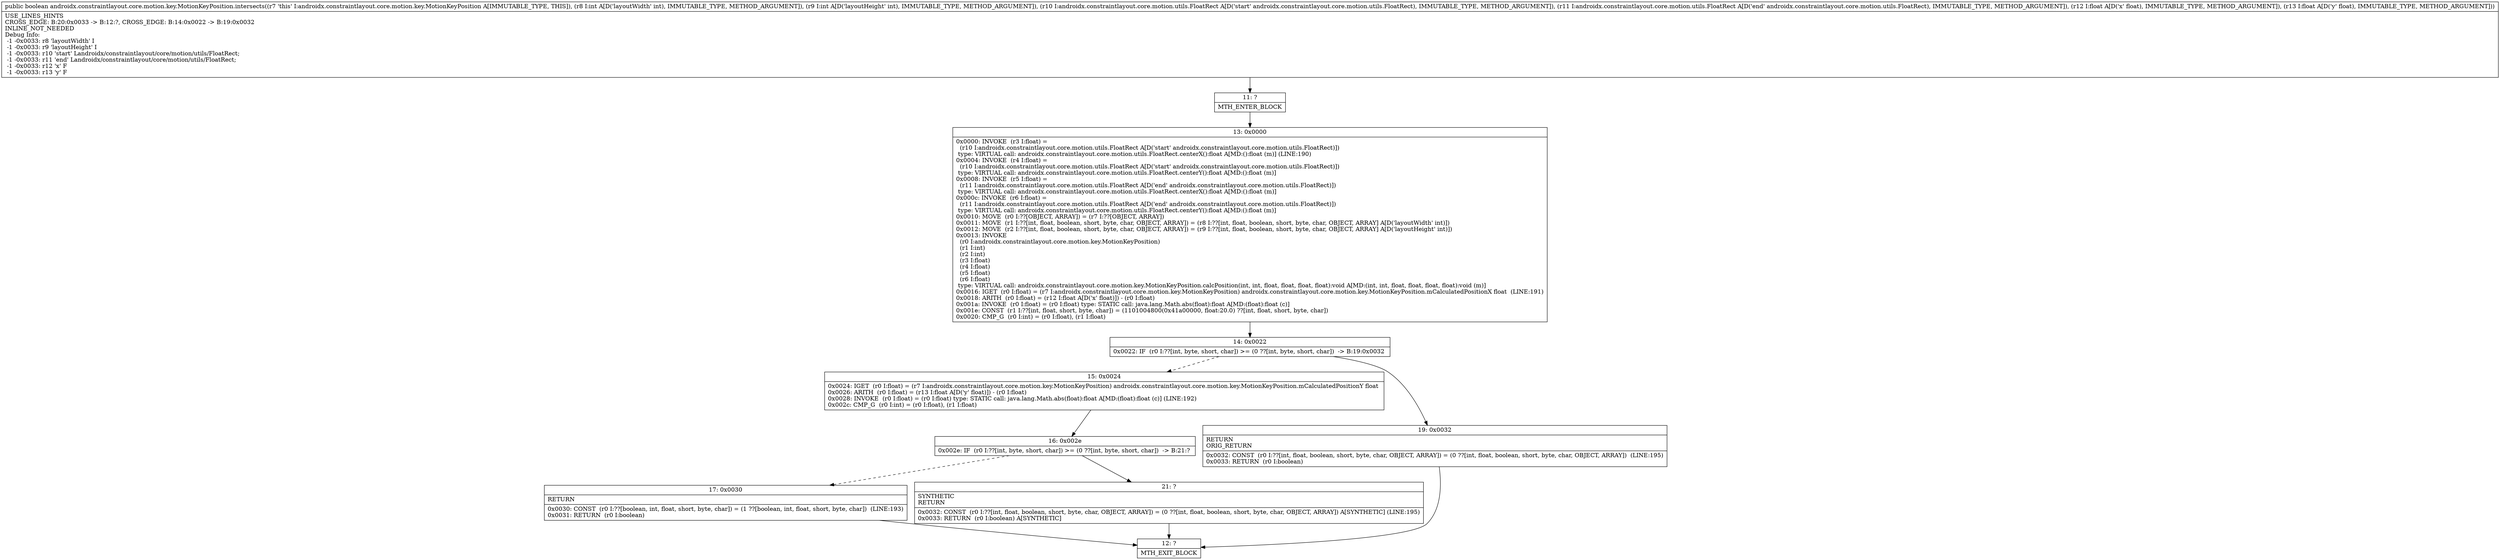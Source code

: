 digraph "CFG forandroidx.constraintlayout.core.motion.key.MotionKeyPosition.intersects(IILandroidx\/constraintlayout\/core\/motion\/utils\/FloatRect;Landroidx\/constraintlayout\/core\/motion\/utils\/FloatRect;FF)Z" {
Node_11 [shape=record,label="{11\:\ ?|MTH_ENTER_BLOCK\l}"];
Node_13 [shape=record,label="{13\:\ 0x0000|0x0000: INVOKE  (r3 I:float) = \l  (r10 I:androidx.constraintlayout.core.motion.utils.FloatRect A[D('start' androidx.constraintlayout.core.motion.utils.FloatRect)])\l type: VIRTUAL call: androidx.constraintlayout.core.motion.utils.FloatRect.centerX():float A[MD:():float (m)] (LINE:190)\l0x0004: INVOKE  (r4 I:float) = \l  (r10 I:androidx.constraintlayout.core.motion.utils.FloatRect A[D('start' androidx.constraintlayout.core.motion.utils.FloatRect)])\l type: VIRTUAL call: androidx.constraintlayout.core.motion.utils.FloatRect.centerY():float A[MD:():float (m)]\l0x0008: INVOKE  (r5 I:float) = \l  (r11 I:androidx.constraintlayout.core.motion.utils.FloatRect A[D('end' androidx.constraintlayout.core.motion.utils.FloatRect)])\l type: VIRTUAL call: androidx.constraintlayout.core.motion.utils.FloatRect.centerX():float A[MD:():float (m)]\l0x000c: INVOKE  (r6 I:float) = \l  (r11 I:androidx.constraintlayout.core.motion.utils.FloatRect A[D('end' androidx.constraintlayout.core.motion.utils.FloatRect)])\l type: VIRTUAL call: androidx.constraintlayout.core.motion.utils.FloatRect.centerY():float A[MD:():float (m)]\l0x0010: MOVE  (r0 I:??[OBJECT, ARRAY]) = (r7 I:??[OBJECT, ARRAY]) \l0x0011: MOVE  (r1 I:??[int, float, boolean, short, byte, char, OBJECT, ARRAY]) = (r8 I:??[int, float, boolean, short, byte, char, OBJECT, ARRAY] A[D('layoutWidth' int)]) \l0x0012: MOVE  (r2 I:??[int, float, boolean, short, byte, char, OBJECT, ARRAY]) = (r9 I:??[int, float, boolean, short, byte, char, OBJECT, ARRAY] A[D('layoutHeight' int)]) \l0x0013: INVOKE  \l  (r0 I:androidx.constraintlayout.core.motion.key.MotionKeyPosition)\l  (r1 I:int)\l  (r2 I:int)\l  (r3 I:float)\l  (r4 I:float)\l  (r5 I:float)\l  (r6 I:float)\l type: VIRTUAL call: androidx.constraintlayout.core.motion.key.MotionKeyPosition.calcPosition(int, int, float, float, float, float):void A[MD:(int, int, float, float, float, float):void (m)]\l0x0016: IGET  (r0 I:float) = (r7 I:androidx.constraintlayout.core.motion.key.MotionKeyPosition) androidx.constraintlayout.core.motion.key.MotionKeyPosition.mCalculatedPositionX float  (LINE:191)\l0x0018: ARITH  (r0 I:float) = (r12 I:float A[D('x' float)]) \- (r0 I:float) \l0x001a: INVOKE  (r0 I:float) = (r0 I:float) type: STATIC call: java.lang.Math.abs(float):float A[MD:(float):float (c)]\l0x001e: CONST  (r1 I:??[int, float, short, byte, char]) = (1101004800(0x41a00000, float:20.0) ??[int, float, short, byte, char]) \l0x0020: CMP_G  (r0 I:int) = (r0 I:float), (r1 I:float) \l}"];
Node_14 [shape=record,label="{14\:\ 0x0022|0x0022: IF  (r0 I:??[int, byte, short, char]) \>= (0 ??[int, byte, short, char])  \-\> B:19:0x0032 \l}"];
Node_15 [shape=record,label="{15\:\ 0x0024|0x0024: IGET  (r0 I:float) = (r7 I:androidx.constraintlayout.core.motion.key.MotionKeyPosition) androidx.constraintlayout.core.motion.key.MotionKeyPosition.mCalculatedPositionY float \l0x0026: ARITH  (r0 I:float) = (r13 I:float A[D('y' float)]) \- (r0 I:float) \l0x0028: INVOKE  (r0 I:float) = (r0 I:float) type: STATIC call: java.lang.Math.abs(float):float A[MD:(float):float (c)] (LINE:192)\l0x002c: CMP_G  (r0 I:int) = (r0 I:float), (r1 I:float) \l}"];
Node_16 [shape=record,label="{16\:\ 0x002e|0x002e: IF  (r0 I:??[int, byte, short, char]) \>= (0 ??[int, byte, short, char])  \-\> B:21:? \l}"];
Node_17 [shape=record,label="{17\:\ 0x0030|RETURN\l|0x0030: CONST  (r0 I:??[boolean, int, float, short, byte, char]) = (1 ??[boolean, int, float, short, byte, char])  (LINE:193)\l0x0031: RETURN  (r0 I:boolean) \l}"];
Node_12 [shape=record,label="{12\:\ ?|MTH_EXIT_BLOCK\l}"];
Node_21 [shape=record,label="{21\:\ ?|SYNTHETIC\lRETURN\l|0x0032: CONST  (r0 I:??[int, float, boolean, short, byte, char, OBJECT, ARRAY]) = (0 ??[int, float, boolean, short, byte, char, OBJECT, ARRAY]) A[SYNTHETIC] (LINE:195)\l0x0033: RETURN  (r0 I:boolean) A[SYNTHETIC]\l}"];
Node_19 [shape=record,label="{19\:\ 0x0032|RETURN\lORIG_RETURN\l|0x0032: CONST  (r0 I:??[int, float, boolean, short, byte, char, OBJECT, ARRAY]) = (0 ??[int, float, boolean, short, byte, char, OBJECT, ARRAY])  (LINE:195)\l0x0033: RETURN  (r0 I:boolean) \l}"];
MethodNode[shape=record,label="{public boolean androidx.constraintlayout.core.motion.key.MotionKeyPosition.intersects((r7 'this' I:androidx.constraintlayout.core.motion.key.MotionKeyPosition A[IMMUTABLE_TYPE, THIS]), (r8 I:int A[D('layoutWidth' int), IMMUTABLE_TYPE, METHOD_ARGUMENT]), (r9 I:int A[D('layoutHeight' int), IMMUTABLE_TYPE, METHOD_ARGUMENT]), (r10 I:androidx.constraintlayout.core.motion.utils.FloatRect A[D('start' androidx.constraintlayout.core.motion.utils.FloatRect), IMMUTABLE_TYPE, METHOD_ARGUMENT]), (r11 I:androidx.constraintlayout.core.motion.utils.FloatRect A[D('end' androidx.constraintlayout.core.motion.utils.FloatRect), IMMUTABLE_TYPE, METHOD_ARGUMENT]), (r12 I:float A[D('x' float), IMMUTABLE_TYPE, METHOD_ARGUMENT]), (r13 I:float A[D('y' float), IMMUTABLE_TYPE, METHOD_ARGUMENT]))  | USE_LINES_HINTS\lCROSS_EDGE: B:20:0x0033 \-\> B:12:?, CROSS_EDGE: B:14:0x0022 \-\> B:19:0x0032\lINLINE_NOT_NEEDED\lDebug Info:\l  \-1 \-0x0033: r8 'layoutWidth' I\l  \-1 \-0x0033: r9 'layoutHeight' I\l  \-1 \-0x0033: r10 'start' Landroidx\/constraintlayout\/core\/motion\/utils\/FloatRect;\l  \-1 \-0x0033: r11 'end' Landroidx\/constraintlayout\/core\/motion\/utils\/FloatRect;\l  \-1 \-0x0033: r12 'x' F\l  \-1 \-0x0033: r13 'y' F\l}"];
MethodNode -> Node_11;Node_11 -> Node_13;
Node_13 -> Node_14;
Node_14 -> Node_15[style=dashed];
Node_14 -> Node_19;
Node_15 -> Node_16;
Node_16 -> Node_17[style=dashed];
Node_16 -> Node_21;
Node_17 -> Node_12;
Node_21 -> Node_12;
Node_19 -> Node_12;
}

